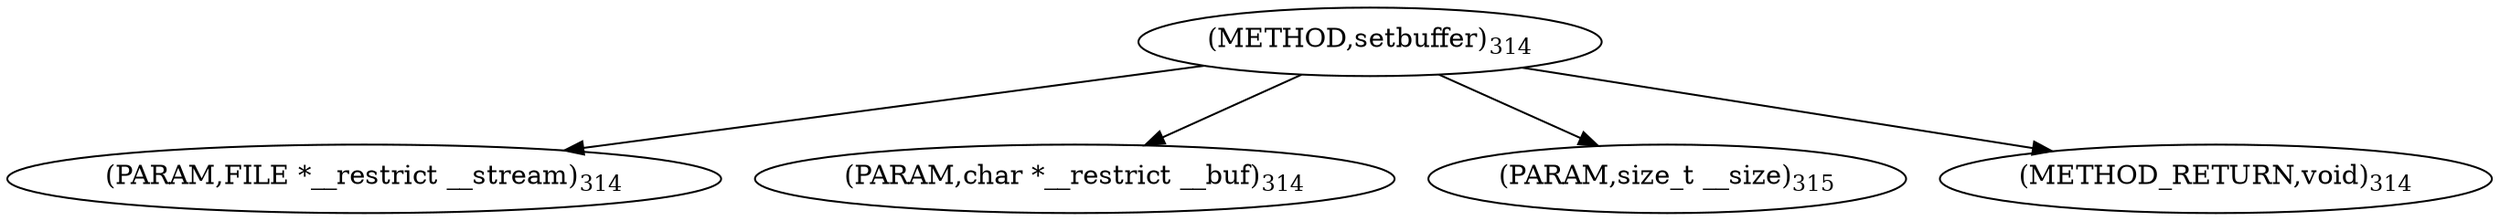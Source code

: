digraph "setbuffer" {  
"2532" [label = <(METHOD,setbuffer)<SUB>314</SUB>> ]
"2533" [label = <(PARAM,FILE *__restrict __stream)<SUB>314</SUB>> ]
"2534" [label = <(PARAM,char *__restrict __buf)<SUB>314</SUB>> ]
"2535" [label = <(PARAM,size_t __size)<SUB>315</SUB>> ]
"2536" [label = <(METHOD_RETURN,void)<SUB>314</SUB>> ]
  "2532" -> "2533" 
  "2532" -> "2534" 
  "2532" -> "2535" 
  "2532" -> "2536" 
}
